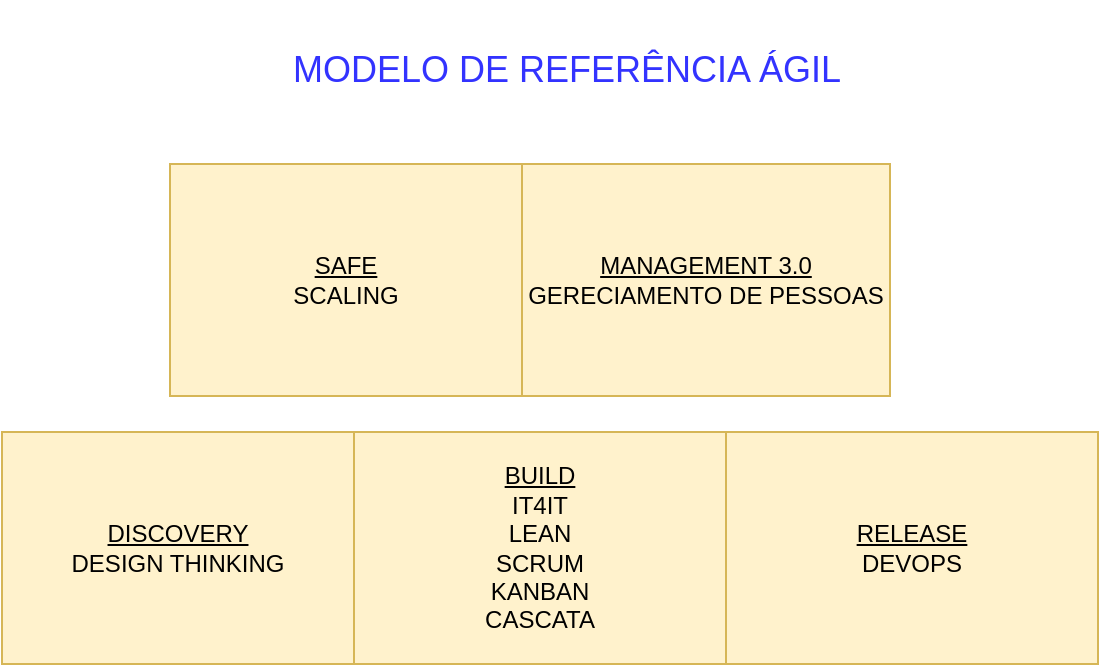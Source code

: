 <mxfile version="27.1.4">
  <diagram name="Página-1" id="as40btJ54e6DwOAYy4ld">
    <mxGraphModel dx="1034" dy="570" grid="0" gridSize="10" guides="1" tooltips="1" connect="1" arrows="1" fold="1" page="1" pageScale="1" pageWidth="600" pageHeight="400" math="0" shadow="0">
      <root>
        <mxCell id="0" />
        <mxCell id="1" parent="0" />
        <mxCell id="COEKGmfpDfsZIMyPhy94-3" value="&lt;span style=&quot;font-size: 18px;&quot;&gt;MODELO DE REFERÊNCIA ÁGIL&lt;/span&gt;" style="text;html=1;align=center;verticalAlign=middle;whiteSpace=wrap;rounded=0;fontColor=#3333FF;" vertex="1" parent="1">
          <mxGeometry x="162" y="26" width="297" height="70" as="geometry" />
        </mxCell>
        <mxCell id="COEKGmfpDfsZIMyPhy94-66" value="&lt;u&gt;SAFE&lt;/u&gt;&lt;br&gt;&lt;div&gt;SCALING&lt;/div&gt;" style="rounded=0;whiteSpace=wrap;html=1;fillColor=#fff2cc;strokeColor=#d6b656;" vertex="1" parent="1">
          <mxGeometry x="112" y="108" width="176" height="116" as="geometry" />
        </mxCell>
        <mxCell id="COEKGmfpDfsZIMyPhy94-67" value="" style="rounded=0;whiteSpace=wrap;html=1;fillColor=#e1d5e7;strokeColor=#9673a6;" vertex="1" parent="1">
          <mxGeometry x="290" y="108" width="160" height="116" as="geometry" />
        </mxCell>
        <mxCell id="COEKGmfpDfsZIMyPhy94-68" value="&lt;u&gt;DISCOVERY&lt;/u&gt;" style="rounded=0;whiteSpace=wrap;html=1;fillColor=#fff2cc;strokeColor=#d6b656;" vertex="1" parent="1">
          <mxGeometry x="29" y="242" width="177" height="116" as="geometry" />
        </mxCell>
        <mxCell id="COEKGmfpDfsZIMyPhy94-69" value="EFICIÊNCIA&amp;nbsp;" style="rounded=0;whiteSpace=wrap;html=1;fillColor=#fff2cc;strokeColor=#d6b656;" vertex="1" parent="1">
          <mxGeometry x="204" y="242" width="191" height="116" as="geometry" />
        </mxCell>
        <mxCell id="COEKGmfpDfsZIMyPhy94-70" value="" style="rounded=0;whiteSpace=wrap;html=1;fillColor=#fff2cc;strokeColor=#d6b656;" vertex="1" parent="1">
          <mxGeometry x="390" y="242" width="185" height="116" as="geometry" />
        </mxCell>
        <mxCell id="COEKGmfpDfsZIMyPhy94-71" value="&lt;u&gt;MANAGEMENT 3.0&lt;/u&gt;&lt;br&gt;&lt;div&gt;GERECIAMENTO DE PESSOAS&lt;/div&gt;" style="rounded=0;whiteSpace=wrap;html=1;fillColor=#fff2cc;strokeColor=#d6b656;" vertex="1" parent="1">
          <mxGeometry x="288" y="108" width="184" height="116" as="geometry" />
        </mxCell>
        <mxCell id="COEKGmfpDfsZIMyPhy94-73" value="&lt;span style=&quot;color: rgba(0, 0, 0, 0); font-family: monospace; font-size: 0px; text-align: start; text-wrap-mode: nowrap;&quot;&gt;%3CmxGraphModel%3E%3Croot%3E%3CmxCell%20id%3D%220%22%2F%3E%3CmxCell%20id%3D%221%22%20parent%3D%220%22%2F%3E%3CmxCell%20id%3D%222%22%20value%3D%22%26lt%3Bu%26gt%3BDISCOVERY%26lt%3B%2Fu%26gt%3B%26lt%3Bbr%26gt%3B%26lt%3Bdiv%26gt%3BDESIGN%20THINKING%26lt%3B%2Fdiv%26gt%3B%22%20style%3D%22rounded%3D0%3BwhiteSpace%3Dwrap%3Bhtml%3D1%3BfillColor%3D%23fff2cc%3BstrokeColor%3D%23d6b656%3B%22%20vertex%3D%221%22%20parent%3D%221%22%3E%3CmxGeometry%20x%3D%2228%22%20y%3D%22242%22%20width%3D%22176%22%20height%3D%22116%22%20as%3D%22geometry%22%2F%3E%3C%2FmxCell%3E%3C%2Froot%3E%3C%2FmxGraphModel%3E&lt;/span&gt;&lt;span style=&quot;color: rgba(0, 0, 0, 0); font-family: monospace; font-size: 0px; text-align: start; text-wrap-mode: nowrap;&quot;&gt;%3CmxGraphModel%3E%3Croot%3E%3CmxCell%20id%3D%220%22%2F%3E%3CmxCell%20id%3D%221%22%20parent%3D%220%22%2F%3E%3CmxCell%20id%3D%222%22%20value%3D%22%26lt%3Bu%26gt%3BDISCOVERY%26lt%3B%2Fu%26gt%3B%26lt%3Bbr%26gt%3B%26lt%3Bdiv%26gt%3BDESIGN%20THINKING%26lt%3B%2Fdiv%26gt%3B%22%20style%3D%22rounded%3D0%3BwhiteSpace%3Dwrap%3Bhtml%3D1%3BfillColor%3D%23fff2cc%3BstrokeColor%3D%23d6b656%3B%22%20vertex%3D%221%22%20parent%3D%221%22%3E%3CmxGeometry%20x%3D%2228%22%20y%3D%22242%22%20width%3D%22176%22%20height%3D%22116%22%20as%3D%22geometry%22%2F%3E%3C%2FmxCell%3E%3C%2Froot%3E%3C%2FmxGraphModel%3E&lt;/span&gt;" style="rounded=0;whiteSpace=wrap;html=1;fillColor=#fff2cc;strokeColor=#d6b656;" vertex="1" parent="1">
          <mxGeometry x="204" y="242" width="186" height="116" as="geometry" />
        </mxCell>
        <mxCell id="COEKGmfpDfsZIMyPhy94-74" value="EFICÁCIA&lt;br&gt;&lt;div&gt;Redução de Ruptura de Processo&lt;/div&gt;&lt;div&gt;6 Sigma - DIMAIC&lt;/div&gt;" style="rounded=0;whiteSpace=wrap;html=1;fillColor=#fff2cc;strokeColor=#d6b656;" vertex="1" parent="1">
          <mxGeometry x="390" y="242" width="186" height="116" as="geometry" />
        </mxCell>
        <mxCell id="COEKGmfpDfsZIMyPhy94-75" value="&lt;u&gt;DISCOVERY&lt;/u&gt;&lt;br&gt;&lt;div&gt;DESIGN THINKING&lt;/div&gt;" style="rounded=0;whiteSpace=wrap;html=1;fillColor=#fff2cc;strokeColor=#d6b656;" vertex="1" parent="1">
          <mxGeometry x="28" y="242" width="176" height="116" as="geometry" />
        </mxCell>
        <mxCell id="COEKGmfpDfsZIMyPhy94-76" value="&lt;u&gt;BUILD&lt;/u&gt;&lt;br&gt;&lt;div&gt;IT4IT&lt;br&gt;LEAN&lt;br&gt;SCRUM&lt;/div&gt;&lt;div&gt;KANBAN&lt;/div&gt;&lt;div&gt;CASCATA&lt;/div&gt;" style="rounded=0;whiteSpace=wrap;html=1;fillColor=#fff2cc;strokeColor=#d6b656;" vertex="1" parent="1">
          <mxGeometry x="204" y="242" width="186" height="116" as="geometry" />
        </mxCell>
        <mxCell id="COEKGmfpDfsZIMyPhy94-77" value="&lt;u&gt;RELEASE&lt;/u&gt;&lt;br&gt;&lt;div&gt;DEVOPS&lt;/div&gt;" style="rounded=0;whiteSpace=wrap;html=1;fillColor=#fff2cc;strokeColor=#d6b656;" vertex="1" parent="1">
          <mxGeometry x="390" y="242" width="186" height="116" as="geometry" />
        </mxCell>
      </root>
    </mxGraphModel>
  </diagram>
</mxfile>
